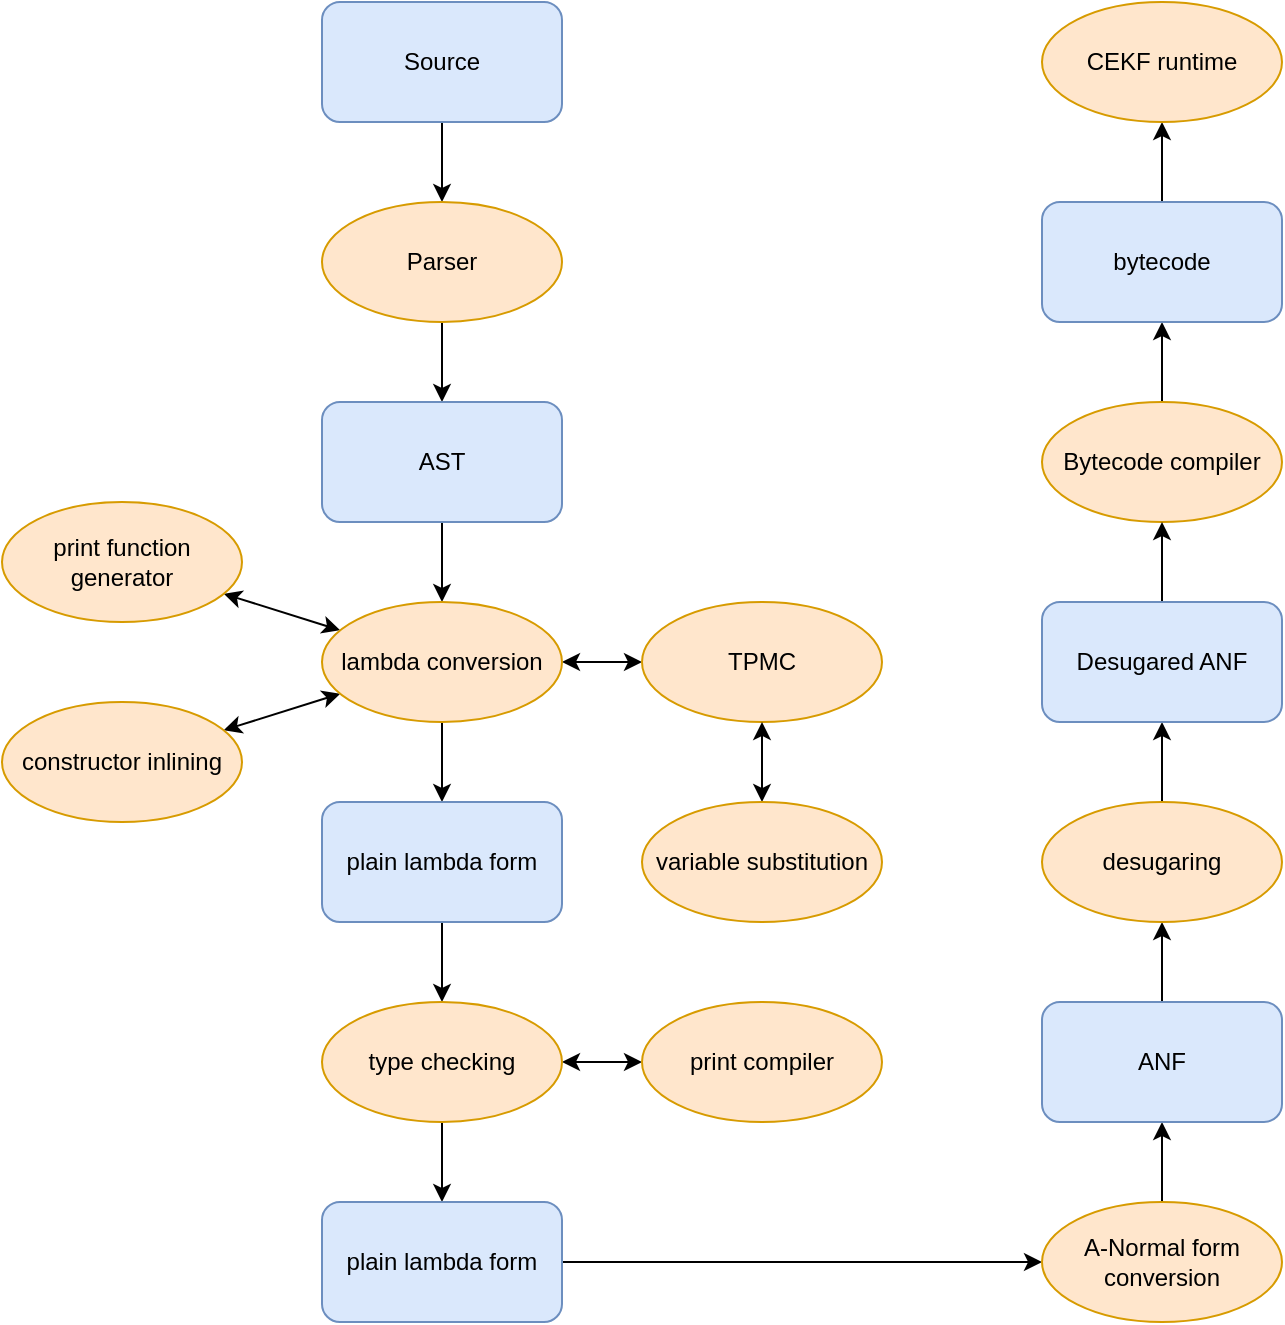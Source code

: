 <mxfile version="21.6.5" type="device">
  <diagram name="Page-1" id="XXzdTwFmudmYpQY7Pgvn">
    <mxGraphModel dx="1521" dy="1167" grid="1" gridSize="10" guides="1" tooltips="1" connect="1" arrows="1" fold="1" page="0" pageScale="1" pageWidth="827" pageHeight="1169" math="0" shadow="0">
      <root>
        <mxCell id="0" />
        <mxCell id="1" parent="0" />
        <mxCell id="KVnZquM8vTKHYH_qeA71-3" style="edgeStyle=orthogonalEdgeStyle;rounded=0;orthogonalLoop=1;jettySize=auto;html=1;entryX=0.5;entryY=0;entryDx=0;entryDy=0;" edge="1" parent="1" source="KVnZquM8vTKHYH_qeA71-1" target="KVnZquM8vTKHYH_qeA71-2">
          <mxGeometry relative="1" as="geometry" />
        </mxCell>
        <mxCell id="KVnZquM8vTKHYH_qeA71-1" value="Source" style="rounded=1;whiteSpace=wrap;html=1;fillColor=#dae8fc;strokeColor=#6c8ebf;" vertex="1" parent="1">
          <mxGeometry x="120" y="160" width="120" height="60" as="geometry" />
        </mxCell>
        <mxCell id="KVnZquM8vTKHYH_qeA71-5" style="edgeStyle=orthogonalEdgeStyle;rounded=0;orthogonalLoop=1;jettySize=auto;html=1;" edge="1" parent="1" source="KVnZquM8vTKHYH_qeA71-2" target="KVnZquM8vTKHYH_qeA71-4">
          <mxGeometry relative="1" as="geometry" />
        </mxCell>
        <mxCell id="KVnZquM8vTKHYH_qeA71-2" value="Parser" style="ellipse;whiteSpace=wrap;html=1;fillColor=#ffe6cc;strokeColor=#d79b00;" vertex="1" parent="1">
          <mxGeometry x="120" y="260" width="120" height="60" as="geometry" />
        </mxCell>
        <mxCell id="KVnZquM8vTKHYH_qeA71-7" style="edgeStyle=orthogonalEdgeStyle;rounded=0;orthogonalLoop=1;jettySize=auto;html=1;entryX=0.5;entryY=0;entryDx=0;entryDy=0;" edge="1" parent="1" source="KVnZquM8vTKHYH_qeA71-4" target="KVnZquM8vTKHYH_qeA71-6">
          <mxGeometry relative="1" as="geometry" />
        </mxCell>
        <mxCell id="KVnZquM8vTKHYH_qeA71-4" value="AST" style="rounded=1;whiteSpace=wrap;html=1;fillColor=#dae8fc;strokeColor=#6c8ebf;" vertex="1" parent="1">
          <mxGeometry x="120" y="360" width="120" height="60" as="geometry" />
        </mxCell>
        <mxCell id="KVnZquM8vTKHYH_qeA71-12" style="rounded=0;orthogonalLoop=1;jettySize=auto;html=1;startArrow=classic;startFill=1;" edge="1" parent="1" source="KVnZquM8vTKHYH_qeA71-6" target="KVnZquM8vTKHYH_qeA71-8">
          <mxGeometry relative="1" as="geometry" />
        </mxCell>
        <mxCell id="KVnZquM8vTKHYH_qeA71-15" style="edgeStyle=orthogonalEdgeStyle;rounded=0;orthogonalLoop=1;jettySize=auto;html=1;" edge="1" parent="1" source="KVnZquM8vTKHYH_qeA71-6" target="KVnZquM8vTKHYH_qeA71-14">
          <mxGeometry relative="1" as="geometry" />
        </mxCell>
        <mxCell id="KVnZquM8vTKHYH_qeA71-43" value="" style="edgeStyle=orthogonalEdgeStyle;rounded=0;orthogonalLoop=1;jettySize=auto;html=1;startArrow=classic;startFill=1;" edge="1" parent="1" source="KVnZquM8vTKHYH_qeA71-6" target="KVnZquM8vTKHYH_qeA71-9">
          <mxGeometry relative="1" as="geometry" />
        </mxCell>
        <mxCell id="KVnZquM8vTKHYH_qeA71-44" value="" style="rounded=0;orthogonalLoop=1;jettySize=auto;html=1;startArrow=classic;startFill=1;" edge="1" parent="1" source="KVnZquM8vTKHYH_qeA71-6" target="KVnZquM8vTKHYH_qeA71-10">
          <mxGeometry relative="1" as="geometry" />
        </mxCell>
        <mxCell id="KVnZquM8vTKHYH_qeA71-6" value="lambda conversion" style="ellipse;whiteSpace=wrap;html=1;fillColor=#ffe6cc;strokeColor=#d79b00;" vertex="1" parent="1">
          <mxGeometry x="120" y="460" width="120" height="60" as="geometry" />
        </mxCell>
        <mxCell id="KVnZquM8vTKHYH_qeA71-8" value="print function&lt;br&gt;generator" style="ellipse;whiteSpace=wrap;html=1;fillColor=#ffe6cc;strokeColor=#d79b00;" vertex="1" parent="1">
          <mxGeometry x="-40" y="410" width="120" height="60" as="geometry" />
        </mxCell>
        <mxCell id="KVnZquM8vTKHYH_qeA71-9" value="TPMC" style="ellipse;whiteSpace=wrap;html=1;fillColor=#ffe6cc;strokeColor=#d79b00;" vertex="1" parent="1">
          <mxGeometry x="280" y="460" width="120" height="60" as="geometry" />
        </mxCell>
        <mxCell id="KVnZquM8vTKHYH_qeA71-10" value="constructor inlining" style="ellipse;whiteSpace=wrap;html=1;fillColor=#ffe6cc;strokeColor=#d79b00;" vertex="1" parent="1">
          <mxGeometry x="-40" y="510" width="120" height="60" as="geometry" />
        </mxCell>
        <mxCell id="KVnZquM8vTKHYH_qeA71-19" style="edgeStyle=orthogonalEdgeStyle;rounded=0;orthogonalLoop=1;jettySize=auto;html=1;startArrow=classic;startFill=1;endArrow=classic;endFill=1;" edge="1" parent="1" source="KVnZquM8vTKHYH_qeA71-11" target="KVnZquM8vTKHYH_qeA71-9">
          <mxGeometry relative="1" as="geometry" />
        </mxCell>
        <mxCell id="KVnZquM8vTKHYH_qeA71-11" value="variable substitution" style="ellipse;whiteSpace=wrap;html=1;fillColor=#ffe6cc;strokeColor=#d79b00;" vertex="1" parent="1">
          <mxGeometry x="280" y="560" width="120" height="60" as="geometry" />
        </mxCell>
        <mxCell id="KVnZquM8vTKHYH_qeA71-25" style="edgeStyle=orthogonalEdgeStyle;rounded=0;orthogonalLoop=1;jettySize=auto;html=1;entryX=0.5;entryY=0;entryDx=0;entryDy=0;" edge="1" parent="1" source="KVnZquM8vTKHYH_qeA71-14" target="KVnZquM8vTKHYH_qeA71-22">
          <mxGeometry relative="1" as="geometry" />
        </mxCell>
        <mxCell id="KVnZquM8vTKHYH_qeA71-14" value="plain lambda form" style="rounded=1;whiteSpace=wrap;html=1;fillColor=#dae8fc;strokeColor=#6c8ebf;" vertex="1" parent="1">
          <mxGeometry x="120" y="560" width="120" height="60" as="geometry" />
        </mxCell>
        <mxCell id="KVnZquM8vTKHYH_qeA71-24" style="edgeStyle=orthogonalEdgeStyle;rounded=0;orthogonalLoop=1;jettySize=auto;html=1;entryX=0;entryY=0.5;entryDx=0;entryDy=0;startArrow=classic;startFill=1;" edge="1" parent="1" source="KVnZquM8vTKHYH_qeA71-22" target="KVnZquM8vTKHYH_qeA71-23">
          <mxGeometry relative="1" as="geometry" />
        </mxCell>
        <mxCell id="KVnZquM8vTKHYH_qeA71-27" value="" style="edgeStyle=orthogonalEdgeStyle;rounded=0;orthogonalLoop=1;jettySize=auto;html=1;" edge="1" parent="1" source="KVnZquM8vTKHYH_qeA71-22" target="KVnZquM8vTKHYH_qeA71-26">
          <mxGeometry relative="1" as="geometry" />
        </mxCell>
        <mxCell id="KVnZquM8vTKHYH_qeA71-22" value="type checking" style="ellipse;whiteSpace=wrap;html=1;fillColor=#ffe6cc;strokeColor=#d79b00;" vertex="1" parent="1">
          <mxGeometry x="120" y="660" width="120" height="60" as="geometry" />
        </mxCell>
        <mxCell id="KVnZquM8vTKHYH_qeA71-23" value="print compiler" style="ellipse;whiteSpace=wrap;html=1;fillColor=#ffe6cc;strokeColor=#d79b00;" vertex="1" parent="1">
          <mxGeometry x="280" y="660" width="120" height="60" as="geometry" />
        </mxCell>
        <mxCell id="KVnZquM8vTKHYH_qeA71-29" value="" style="edgeStyle=orthogonalEdgeStyle;rounded=0;orthogonalLoop=1;jettySize=auto;html=1;" edge="1" parent="1" source="KVnZquM8vTKHYH_qeA71-26" target="KVnZquM8vTKHYH_qeA71-28">
          <mxGeometry relative="1" as="geometry" />
        </mxCell>
        <mxCell id="KVnZquM8vTKHYH_qeA71-26" value="plain lambda form" style="rounded=1;whiteSpace=wrap;html=1;fillColor=#dae8fc;strokeColor=#6c8ebf;" vertex="1" parent="1">
          <mxGeometry x="120" y="760" width="120" height="60" as="geometry" />
        </mxCell>
        <mxCell id="KVnZquM8vTKHYH_qeA71-31" value="" style="edgeStyle=orthogonalEdgeStyle;rounded=0;orthogonalLoop=1;jettySize=auto;html=1;" edge="1" parent="1" source="KVnZquM8vTKHYH_qeA71-28" target="KVnZquM8vTKHYH_qeA71-30">
          <mxGeometry relative="1" as="geometry" />
        </mxCell>
        <mxCell id="KVnZquM8vTKHYH_qeA71-28" value="A-Normal form&lt;br&gt;conversion" style="ellipse;whiteSpace=wrap;html=1;fillColor=#ffe6cc;strokeColor=#d79b00;" vertex="1" parent="1">
          <mxGeometry x="480" y="760" width="120" height="60" as="geometry" />
        </mxCell>
        <mxCell id="KVnZquM8vTKHYH_qeA71-41" value="" style="edgeStyle=orthogonalEdgeStyle;rounded=0;orthogonalLoop=1;jettySize=auto;html=1;" edge="1" parent="1" source="KVnZquM8vTKHYH_qeA71-30" target="KVnZquM8vTKHYH_qeA71-38">
          <mxGeometry relative="1" as="geometry" />
        </mxCell>
        <mxCell id="KVnZquM8vTKHYH_qeA71-30" value="ANF" style="rounded=1;whiteSpace=wrap;html=1;fillColor=#dae8fc;strokeColor=#6c8ebf;" vertex="1" parent="1">
          <mxGeometry x="480" y="660" width="120" height="60" as="geometry" />
        </mxCell>
        <mxCell id="KVnZquM8vTKHYH_qeA71-35" value="" style="edgeStyle=orthogonalEdgeStyle;rounded=0;orthogonalLoop=1;jettySize=auto;html=1;" edge="1" parent="1" source="KVnZquM8vTKHYH_qeA71-32" target="KVnZquM8vTKHYH_qeA71-34">
          <mxGeometry relative="1" as="geometry" />
        </mxCell>
        <mxCell id="KVnZquM8vTKHYH_qeA71-32" value="Bytecode compiler" style="ellipse;whiteSpace=wrap;html=1;fillColor=#ffe6cc;strokeColor=#d79b00;" vertex="1" parent="1">
          <mxGeometry x="480" y="360" width="120" height="60" as="geometry" />
        </mxCell>
        <mxCell id="KVnZquM8vTKHYH_qeA71-37" value="" style="edgeStyle=orthogonalEdgeStyle;rounded=0;orthogonalLoop=1;jettySize=auto;html=1;" edge="1" parent="1" source="KVnZquM8vTKHYH_qeA71-34" target="KVnZquM8vTKHYH_qeA71-36">
          <mxGeometry relative="1" as="geometry" />
        </mxCell>
        <mxCell id="KVnZquM8vTKHYH_qeA71-34" value="bytecode" style="rounded=1;whiteSpace=wrap;html=1;fillColor=#dae8fc;strokeColor=#6c8ebf;" vertex="1" parent="1">
          <mxGeometry x="480" y="260" width="120" height="60" as="geometry" />
        </mxCell>
        <mxCell id="KVnZquM8vTKHYH_qeA71-36" value="CEKF runtime" style="ellipse;whiteSpace=wrap;html=1;fillColor=#ffe6cc;strokeColor=#d79b00;" vertex="1" parent="1">
          <mxGeometry x="480" y="160" width="120" height="60" as="geometry" />
        </mxCell>
        <mxCell id="KVnZquM8vTKHYH_qeA71-42" value="" style="edgeStyle=orthogonalEdgeStyle;rounded=0;orthogonalLoop=1;jettySize=auto;html=1;" edge="1" parent="1" source="KVnZquM8vTKHYH_qeA71-38" target="KVnZquM8vTKHYH_qeA71-39">
          <mxGeometry relative="1" as="geometry" />
        </mxCell>
        <mxCell id="KVnZquM8vTKHYH_qeA71-38" value="desugaring" style="ellipse;whiteSpace=wrap;html=1;fillColor=#ffe6cc;strokeColor=#d79b00;" vertex="1" parent="1">
          <mxGeometry x="480" y="560" width="120" height="60" as="geometry" />
        </mxCell>
        <mxCell id="KVnZquM8vTKHYH_qeA71-40" value="" style="edgeStyle=orthogonalEdgeStyle;rounded=0;orthogonalLoop=1;jettySize=auto;html=1;" edge="1" parent="1" source="KVnZquM8vTKHYH_qeA71-39" target="KVnZquM8vTKHYH_qeA71-32">
          <mxGeometry relative="1" as="geometry" />
        </mxCell>
        <mxCell id="KVnZquM8vTKHYH_qeA71-39" value="Desugared ANF" style="rounded=1;whiteSpace=wrap;html=1;fillColor=#dae8fc;strokeColor=#6c8ebf;" vertex="1" parent="1">
          <mxGeometry x="480" y="460" width="120" height="60" as="geometry" />
        </mxCell>
      </root>
    </mxGraphModel>
  </diagram>
</mxfile>
